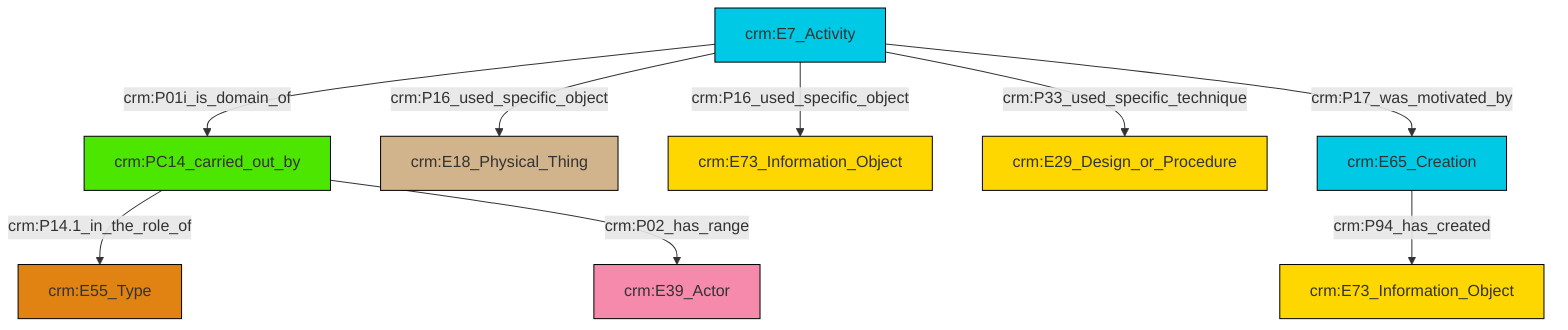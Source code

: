 graph TD
classDef Literal fill:#f2f2f2,stroke:#000000;
classDef CRM_Entity fill:#FFFFFF,stroke:#000000;
classDef Temporal_Entity fill:#00C9E6, stroke:#000000;
classDef Type fill:#E18312, stroke:#000000;
classDef Time-Span fill:#2C9C91, stroke:#000000;
classDef Appellation fill:#FFEB7F, stroke:#000000;
classDef Place fill:#008836, stroke:#000000;
classDef Persistent_Item fill:#B266B2, stroke:#000000;
classDef Conceptual_Object fill:#FFD700, stroke:#000000;
classDef Physical_Thing fill:#D2B48C, stroke:#000000;
classDef Actor fill:#f58aad, stroke:#000000;
classDef PC_Classes fill:#4ce600, stroke:#000000;
classDef Multi fill:#cccccc,stroke:#000000;

0["crm:PC14_carried_out_by"]:::PC_Classes -->|crm:P14.1_in_the_role_of| 1["crm:E55_Type"]:::Type
0["crm:PC14_carried_out_by"]:::PC_Classes -->|crm:P02_has_range| 9["crm:E39_Actor"]:::Actor
12["crm:E7_Activity"]:::Temporal_Entity -->|crm:P16_used_specific_object| 5["crm:E73_Information_Object"]:::Conceptual_Object
15["crm:E65_Creation"]:::Temporal_Entity -->|crm:P94_has_created| 10["crm:E73_Information_Object"]:::Conceptual_Object
12["crm:E7_Activity"]:::Temporal_Entity -->|crm:P33_used_specific_technique| 7["crm:E29_Design_or_Procedure"]:::Conceptual_Object
12["crm:E7_Activity"]:::Temporal_Entity -->|crm:P16_used_specific_object| 2["crm:E18_Physical_Thing"]:::Physical_Thing
12["crm:E7_Activity"]:::Temporal_Entity -->|crm:P01i_is_domain_of| 0["crm:PC14_carried_out_by"]:::PC_Classes
12["crm:E7_Activity"]:::Temporal_Entity -->|crm:P17_was_motivated_by| 15["crm:E65_Creation"]:::Temporal_Entity